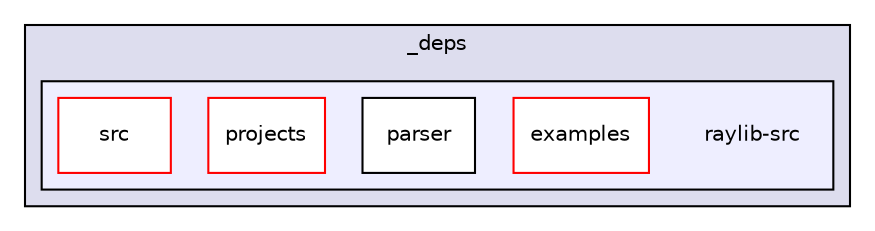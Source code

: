 digraph "build/_deps/raylib-src" {
  compound=true
  node [ fontsize="10", fontname="Helvetica"];
  edge [ labelfontsize="10", labelfontname="Helvetica"];
  subgraph clusterdir_a57a94e38c03835eed49274b75b0176d {
    graph [ bgcolor="#ddddee", pencolor="black", label="_deps" fontname="Helvetica", fontsize="10", URL="dir_a57a94e38c03835eed49274b75b0176d.html"]
  subgraph clusterdir_de44134b7c4f12c4fcc3bbf6f724c0c6 {
    graph [ bgcolor="#eeeeff", pencolor="black", label="" URL="dir_de44134b7c4f12c4fcc3bbf6f724c0c6.html"];
    dir_de44134b7c4f12c4fcc3bbf6f724c0c6 [shape=plaintext label="raylib-src"];
  dir_6228857ef2563925547a905f0636dfd8 [shape=box label="examples" fillcolor="white" style="filled" color="red" URL="dir_6228857ef2563925547a905f0636dfd8.html"];
  dir_c35c82d868127958d4cb5340c093a8e5 [shape=box label="parser" fillcolor="white" style="filled" URL="dir_c35c82d868127958d4cb5340c093a8e5.html"];
  dir_d55ade8774309583cbb831c4933d332f [shape=box label="projects" fillcolor="white" style="filled" color="red" URL="dir_d55ade8774309583cbb831c4933d332f.html"];
  dir_890daf0ba6a2ac3d9ba4da650bd7b2ed [shape=box label="src" fillcolor="white" style="filled" color="red" URL="dir_890daf0ba6a2ac3d9ba4da650bd7b2ed.html"];
  }
  }
}
